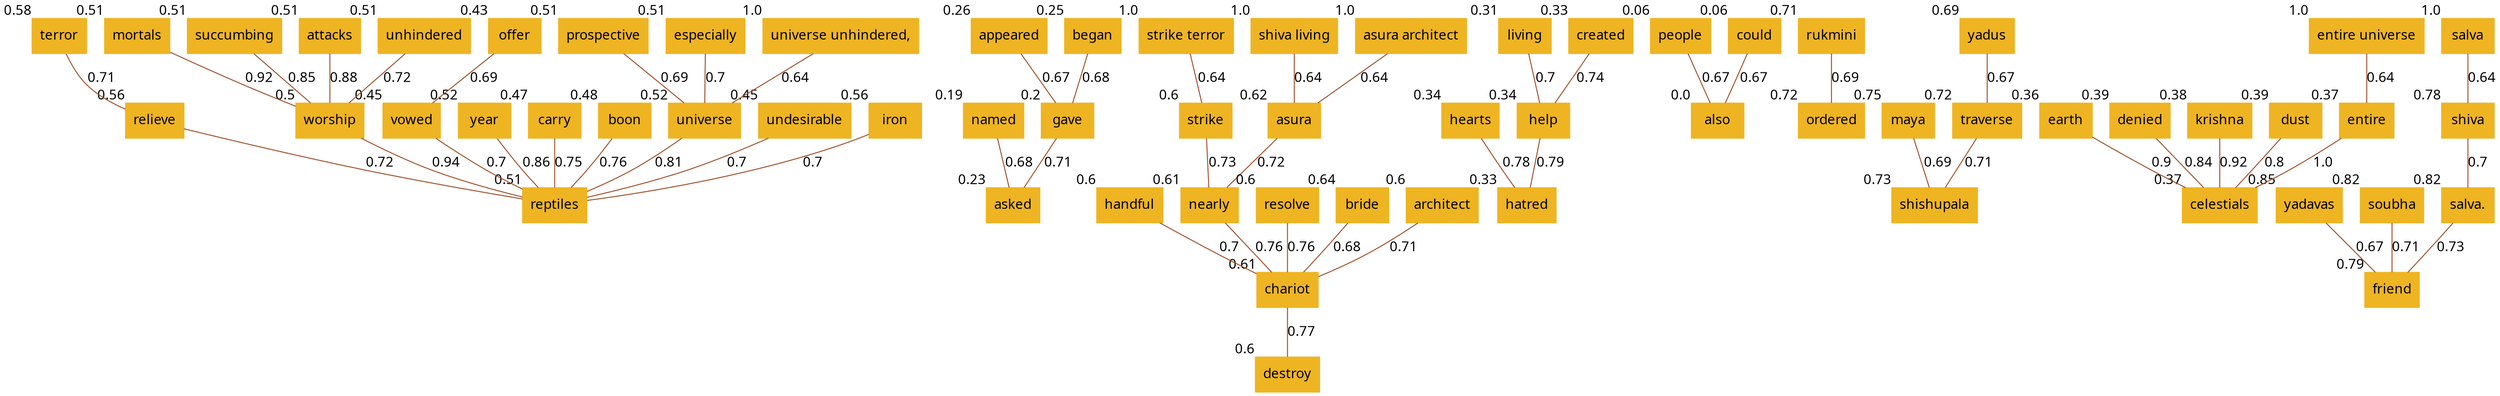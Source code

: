 strict graph {
	prospective	 [color=goldenrod2,
		fontname=calibri,
		shape=box,
		style=filled,
		xlabel=0.51];
	universe	 [color=goldenrod2,
		fontname=calibri,
		shape=box,
		style=filled,
		xlabel=0.52];
	prospective -- universe	 [color=sienna,
		fontname=calibri,
		label=0.69,
		style=filled];
	reptiles	 [color=goldenrod2,
		fontname=calibri,
		shape=box,
		style=filled,
		xlabel=0.51];
	universe -- reptiles	 [color=sienna,
		fontname=calibri,
		label=0.81,
		style=filled];
	named	 [color=goldenrod2,
		fontname=calibri,
		shape=box,
		style=filled,
		xlabel=0.19];
	asked	 [color=goldenrod2,
		fontname=calibri,
		shape=box,
		style=filled,
		xlabel=0.23];
	named -- asked	 [color=sienna,
		fontname=calibri,
		label=0.68,
		style=filled];
	chariot	 [color=goldenrod2,
		fontname=calibri,
		shape=box,
		style=filled,
		xlabel=0.61];
	destroy	 [color=goldenrod2,
		fontname=calibri,
		shape=box,
		style=filled,
		xlabel=0.6];
	chariot -- destroy	 [color=sienna,
		fontname=calibri,
		label=0.77,
		style=filled];
	help	 [color=goldenrod2,
		fontname=calibri,
		shape=box,
		style=filled,
		xlabel=0.34];
	hatred	 [color=goldenrod2,
		fontname=calibri,
		shape=box,
		style=filled,
		xlabel=0.33];
	help -- hatred	 [color=sienna,
		fontname=calibri,
		label=0.79,
		style=filled];
	people	 [color=goldenrod2,
		fontname=calibri,
		shape=box,
		style=filled,
		xlabel=0.06];
	also	 [color=goldenrod2,
		fontname=calibri,
		shape=box,
		style=filled,
		xlabel=0.0];
	people -- also	 [color=sienna,
		fontname=calibri,
		label=0.67,
		style=filled];
	appeared	 [color=goldenrod2,
		fontname=calibri,
		shape=box,
		style=filled,
		xlabel=0.26];
	gave	 [color=goldenrod2,
		fontname=calibri,
		shape=box,
		style=filled,
		xlabel=0.2];
	appeared -- gave	 [color=sienna,
		fontname=calibri,
		label=0.67,
		style=filled];
	gave -- asked	 [color=sienna,
		fontname=calibri,
		label=0.71,
		style=filled];
	relieve	 [color=goldenrod2,
		fontname=calibri,
		shape=box,
		style=filled,
		xlabel=0.56];
	relieve -- reptiles	 [color=sienna,
		fontname=calibri,
		label=0.72,
		style=filled];
	rukmini	 [color=goldenrod2,
		fontname=calibri,
		shape=box,
		style=filled,
		xlabel=0.71];
	ordered	 [color=goldenrod2,
		fontname=calibri,
		shape=box,
		style=filled,
		xlabel=0.72];
	rukmini -- ordered	 [color=sienna,
		fontname=calibri,
		label=0.69,
		style=filled];
	traverse	 [color=goldenrod2,
		fontname=calibri,
		shape=box,
		style=filled,
		xlabel=0.72];
	shishupala	 [color=goldenrod2,
		fontname=calibri,
		shape=box,
		style=filled,
		xlabel=0.73];
	traverse -- shishupala	 [color=sienna,
		fontname=calibri,
		label=0.71,
		style=filled];
	mortals	 [color=goldenrod2,
		fontname=calibri,
		shape=box,
		style=filled,
		xlabel=0.51];
	worship	 [color=goldenrod2,
		fontname=calibri,
		shape=box,
		style=filled,
		xlabel=0.5];
	mortals -- worship	 [color=sienna,
		fontname=calibri,
		label=0.92,
		style=filled];
	worship -- reptiles	 [color=sienna,
		fontname=calibri,
		label=0.94,
		style=filled];
	year	 [color=goldenrod2,
		fontname=calibri,
		shape=box,
		style=filled,
		xlabel=0.52];
	year -- reptiles	 [color=sienna,
		fontname=calibri,
		label=0.86,
		style=filled];
	carry	 [color=goldenrod2,
		fontname=calibri,
		shape=box,
		style=filled,
		xlabel=0.47];
	carry -- reptiles	 [color=sienna,
		fontname=calibri,
		label=0.75,
		style=filled];
	earth	 [color=goldenrod2,
		fontname=calibri,
		shape=box,
		style=filled,
		xlabel=0.36];
	celestials	 [color=goldenrod2,
		fontname=calibri,
		shape=box,
		style=filled,
		xlabel=0.37];
	earth -- celestials	 [color=sienna,
		fontname=calibri,
		label=0.9,
		style=filled];
	living	 [color=goldenrod2,
		fontname=calibri,
		shape=box,
		style=filled,
		xlabel=0.31];
	living -- help	 [color=sienna,
		fontname=calibri,
		label=0.7,
		style=filled];
	maya	 [color=goldenrod2,
		fontname=calibri,
		shape=box,
		style=filled,
		xlabel=0.75];
	maya -- shishupala	 [color=sienna,
		fontname=calibri,
		label=0.69,
		style=filled];
	"salva."	 [color=goldenrod2,
		fontname=calibri,
		shape=box,
		style=filled,
		xlabel=0.82];
	friend	 [color=goldenrod2,
		fontname=calibri,
		shape=box,
		style=filled,
		xlabel=0.79];
	"salva." -- friend	 [color=sienna,
		fontname=calibri,
		label=0.73,
		style=filled];
	began	 [color=goldenrod2,
		fontname=calibri,
		shape=box,
		style=filled,
		xlabel=0.25];
	began -- gave	 [color=sienna,
		fontname=calibri,
		label=0.68,
		style=filled];
	yadus	 [color=goldenrod2,
		fontname=calibri,
		shape=box,
		style=filled,
		xlabel=0.69];
	yadus -- traverse	 [color=sienna,
		fontname=calibri,
		label=0.67,
		style=filled];
	boon	 [color=goldenrod2,
		fontname=calibri,
		shape=box,
		style=filled,
		xlabel=0.48];
	boon -- reptiles	 [color=sienna,
		fontname=calibri,
		label=0.76,
		style=filled];
	denied	 [color=goldenrod2,
		fontname=calibri,
		shape=box,
		style=filled,
		xlabel=0.39];
	denied -- celestials	 [color=sienna,
		fontname=calibri,
		label=0.84,
		style=filled];
	terror	 [color=goldenrod2,
		fontname=calibri,
		shape=box,
		style=filled,
		xlabel=0.58];
	terror -- relieve	 [color=sienna,
		fontname=calibri,
		label=0.71,
		style=filled];
	krishna	 [color=goldenrod2,
		fontname=calibri,
		shape=box,
		style=filled,
		xlabel=0.38];
	krishna -- celestials	 [color=sienna,
		fontname=calibri,
		label=0.92,
		style=filled];
	yadavas	 [color=goldenrod2,
		fontname=calibri,
		shape=box,
		style=filled,
		xlabel=0.85];
	yadavas -- friend	 [color=sienna,
		fontname=calibri,
		label=0.67,
		style=filled];
	offer	 [color=goldenrod2,
		fontname=calibri,
		shape=box,
		style=filled,
		xlabel=0.43];
	vowed	 [color=goldenrod2,
		fontname=calibri,
		shape=box,
		style=filled,
		xlabel=0.45];
	offer -- vowed	 [color=sienna,
		fontname=calibri,
		label=0.69,
		style=filled];
	vowed -- reptiles	 [color=sienna,
		fontname=calibri,
		label=0.7,
		style=filled];
	shiva	 [color=goldenrod2,
		fontname=calibri,
		shape=box,
		style=filled,
		xlabel=0.78];
	shiva -- "salva."	 [color=sienna,
		fontname=calibri,
		label=0.7,
		style=filled];
	handful	 [color=goldenrod2,
		fontname=calibri,
		shape=box,
		style=filled,
		xlabel=0.6];
	handful -- chariot	 [color=sienna,
		fontname=calibri,
		label=0.7,
		style=filled];
	salva	 [color=goldenrod2,
		fontname=calibri,
		shape=box,
		style=filled,
		xlabel=1.0];
	salva -- shiva	 [color=sienna,
		fontname=calibri,
		label=0.64,
		style=filled];
	soubha	 [color=goldenrod2,
		fontname=calibri,
		shape=box,
		style=filled,
		xlabel=0.82];
	soubha -- friend	 [color=sienna,
		fontname=calibri,
		label=0.71,
		style=filled];
	strike	 [color=goldenrod2,
		fontname=calibri,
		shape=box,
		style=filled,
		xlabel=0.6];
	nearly	 [color=goldenrod2,
		fontname=calibri,
		shape=box,
		style=filled,
		xlabel=0.61];
	strike -- nearly	 [color=sienna,
		fontname=calibri,
		label=0.73,
		style=filled];
	nearly -- chariot	 [color=sienna,
		fontname=calibri,
		label=0.76,
		style=filled];
	asura	 [color=goldenrod2,
		fontname=calibri,
		shape=box,
		style=filled,
		xlabel=0.62];
	asura -- nearly	 [color=sienna,
		fontname=calibri,
		label=0.72,
		style=filled];
	dust	 [color=goldenrod2,
		fontname=calibri,
		shape=box,
		style=filled,
		xlabel=0.39];
	dust -- celestials	 [color=sienna,
		fontname=calibri,
		label=0.8,
		style=filled];
	succumbing	 [color=goldenrod2,
		fontname=calibri,
		shape=box,
		style=filled,
		xlabel=0.51];
	succumbing -- worship	 [color=sienna,
		fontname=calibri,
		label=0.85,
		style=filled];
	entire	 [color=goldenrod2,
		fontname=calibri,
		shape=box,
		style=filled,
		xlabel=0.37];
	entire -- celestials	 [color=sienna,
		fontname=calibri,
		label=1.0,
		style=filled];
	resolve	 [color=goldenrod2,
		fontname=calibri,
		shape=box,
		style=filled,
		xlabel=0.6];
	resolve -- chariot	 [color=sienna,
		fontname=calibri,
		label=0.76,
		style=filled];
	especially	 [color=goldenrod2,
		fontname=calibri,
		shape=box,
		style=filled,
		xlabel=0.51];
	especially -- universe	 [color=sienna,
		fontname=calibri,
		label=0.7,
		style=filled];
	attacks	 [color=goldenrod2,
		fontname=calibri,
		shape=box,
		style=filled,
		xlabel=0.51];
	attacks -- worship	 [color=sienna,
		fontname=calibri,
		label=0.88,
		style=filled];
	could	 [color=goldenrod2,
		fontname=calibri,
		shape=box,
		style=filled,
		xlabel=0.06];
	could -- also	 [color=sienna,
		fontname=calibri,
		label=0.67,
		style=filled];
	created	 [color=goldenrod2,
		fontname=calibri,
		shape=box,
		style=filled,
		xlabel=0.33];
	created -- help	 [color=sienna,
		fontname=calibri,
		label=0.74,
		style=filled];
	bride	 [color=goldenrod2,
		fontname=calibri,
		shape=box,
		style=filled,
		xlabel=0.64];
	bride -- chariot	 [color=sienna,
		fontname=calibri,
		label=0.68,
		style=filled];
	architect	 [color=goldenrod2,
		fontname=calibri,
		shape=box,
		style=filled,
		xlabel=0.6];
	architect -- chariot	 [color=sienna,
		fontname=calibri,
		label=0.71,
		style=filled];
	undesirable	 [color=goldenrod2,
		fontname=calibri,
		shape=box,
		style=filled,
		xlabel=0.45];
	undesirable -- reptiles	 [color=sienna,
		fontname=calibri,
		label=0.7,
		style=filled];
	iron	 [color=goldenrod2,
		fontname=calibri,
		shape=box,
		style=filled,
		xlabel=0.56];
	iron -- reptiles	 [color=sienna,
		fontname=calibri,
		label=0.7,
		style=filled];
	hearts	 [color=goldenrod2,
		fontname=calibri,
		shape=box,
		style=filled,
		xlabel=0.34];
	hearts -- hatred	 [color=sienna,
		fontname=calibri,
		label=0.78,
		style=filled];
	unhindered	 [color=goldenrod2,
		fontname=calibri,
		shape=box,
		style=filled,
		xlabel=0.51];
	unhindered -- worship	 [color=sienna,
		fontname=calibri,
		label=0.72,
		style=filled];
	"shiva living"	 [color=goldenrod2,
		fontname=calibri,
		shape=box,
		style=filled,
		xlabel=1.0];
	"shiva living" -- asura	 [color=sienna,
		fontname=calibri,
		label=0.64,
		style=filled];
	"universe unhindered,"	 [color=goldenrod2,
		fontname=calibri,
		shape=box,
		style=filled,
		xlabel=1.0];
	"universe unhindered," -- universe	 [color=sienna,
		fontname=calibri,
		label=0.64,
		style=filled];
	"entire universe"	 [color=goldenrod2,
		fontname=calibri,
		shape=box,
		style=filled,
		xlabel=1.0];
	"entire universe" -- entire	 [color=sienna,
		fontname=calibri,
		label=0.64,
		style=filled];
	"asura architect"	 [color=goldenrod2,
		fontname=calibri,
		shape=box,
		style=filled,
		xlabel=1.0];
	"asura architect" -- asura	 [color=sienna,
		fontname=calibri,
		label=0.64,
		style=filled];
	"strike terror"	 [color=goldenrod2,
		fontname=calibri,
		shape=box,
		style=filled,
		xlabel=1.0];
	"strike terror" -- strike	 [color=sienna,
		fontname=calibri,
		label=0.64,
		style=filled];
}
